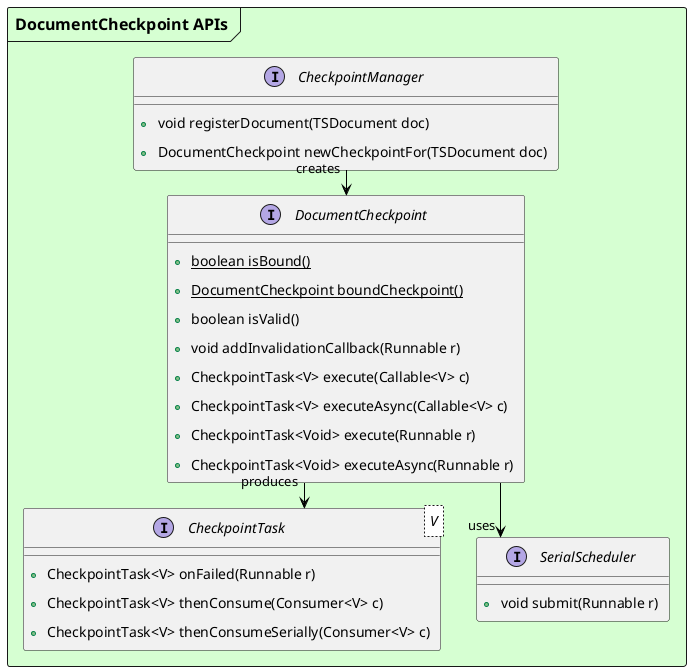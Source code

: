 @startuml
skinparam packageStyle rectangle
skinparam linetype ortho
skinparam padding 5
skinparam backgroundColor white
skinparam ArrowColor black
'skinparam nodesep 20
skinparam ranksep 25
skinparam defaultFontSize 14
skinparam arrowFontSize 13
skinparam arrowFontColor black
skinparam classAttributeIconSize 8
'skinparam packageFontSize 14
skinparam frameFontSize 16
skinparam packageFontStyle bold
skinparam shadowing false
' Force portrait orientation
top to bottom direction

frame "DocumentCheckpoint APIs" as CheckpointLayer #D6FFD2 {
  interface DocumentCheckpoint {
    +{static}boolean isBound()
    +{static}DocumentCheckpoint boundCheckpoint()
    +boolean isValid()
    +void addInvalidationCallback(Runnable r)
    +CheckpointTask<V> execute(Callable<V> c)
    +CheckpointTask<V> executeAsync(Callable<V> c)
    +CheckpointTask<Void> execute(Runnable r)
    +CheckpointTask<Void> executeAsync(Runnable r)
  }

  interface CheckpointTask<V> {
    +CheckpointTask<V> onFailed(Runnable r)
    +CheckpointTask<V> thenConsume(Consumer<V> c)
    +CheckpointTask<V> thenConsumeSerially(Consumer<V> c)
  }

  interface SerialScheduler {
    +void submit(Runnable r)
  }

  interface CheckpointManager {
    +void registerDocument(TSDocument doc)
    +DocumentCheckpoint newCheckpointFor(TSDocument doc)
  }
}

' Checkpoint Layer connections
CheckpointManager --> DocumentCheckpoint : creates
DocumentCheckpoint --> CheckpointTask : produces
DocumentCheckpoint --> SerialScheduler : uses
@enduml